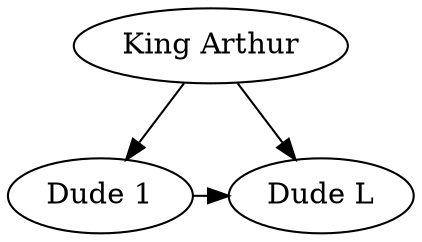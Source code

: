 // The Round Table
digraph {
	A [label="King Arthur"]
	B [label="Dude 1"]
	L [label="Dude L"]
	A -> B
	A -> L
	B -> L [constraint=false]
}
